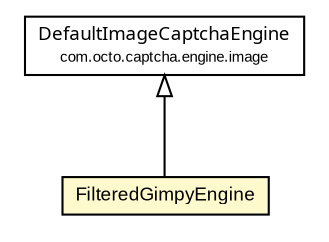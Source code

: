 #!/usr/local/bin/dot
#
# Class diagram 
# Generated by UmlGraph version 4.6 (http://www.spinellis.gr/sw/umlgraph)
#

digraph G {
	edge [fontname="arial",fontsize=10,labelfontname="arial",labelfontsize=10];
	node [fontname="arial",fontsize=10,shape=plaintext];
	// com.octo.captcha.engine.image.DefaultImageCaptchaEngine
	c14087 [label=<<table border="0" cellborder="1" cellspacing="0" cellpadding="2" port="p" href="../DefaultImageCaptchaEngine.html">
		<tr><td><table border="0" cellspacing="0" cellpadding="1">
			<tr><td><font face="ariali"> DefaultImageCaptchaEngine </font></td></tr>
			<tr><td><font point-size="7.0"> com.octo.captcha.engine.image </font></td></tr>
		</table></td></tr>
		</table>>, fontname="arial", fontcolor="black", fontsize=9.0];
	// com.octo.captcha.engine.image.gimpy.FilteredGimpyEngine
	c14093 [label=<<table border="0" cellborder="1" cellspacing="0" cellpadding="2" port="p" bgcolor="lemonChiffon" href="./FilteredGimpyEngine.html">
		<tr><td><table border="0" cellspacing="0" cellpadding="1">
			<tr><td> FilteredGimpyEngine </td></tr>
		</table></td></tr>
		</table>>, fontname="arial", fontcolor="black", fontsize=9.0];
	//com.octo.captcha.engine.image.gimpy.FilteredGimpyEngine extends com.octo.captcha.engine.image.DefaultImageCaptchaEngine
	c14087:p -> c14093:p [dir=back,arrowtail=empty];
}

